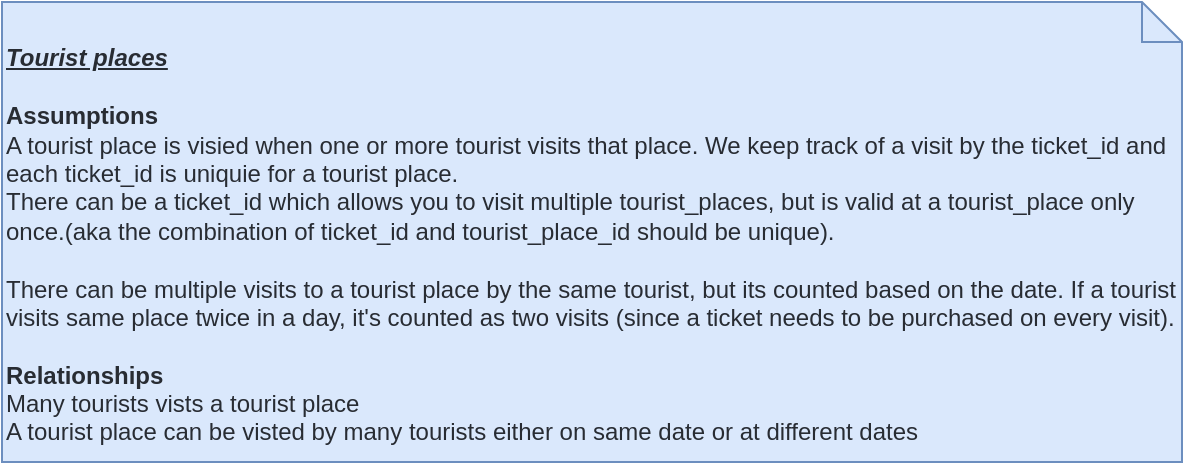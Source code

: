 <mxfile version="24.7.16">
  <diagram name="Page-1" id="jdNIPbbTw06zvPXnOV1P">
    <mxGraphModel dx="1030" dy="785" grid="1" gridSize="10" guides="1" tooltips="1" connect="1" arrows="1" fold="1" page="1" pageScale="1" pageWidth="850" pageHeight="1100" math="0" shadow="0">
      <root>
        <mxCell id="0" />
        <mxCell id="1" parent="0" />
        <mxCell id="Dn27e5XYjHigMy8MOaiu-1" value="&lt;span data-lucid-content=&quot;{&amp;quot;t&amp;quot;:&amp;quot;\nTourist places\n\nAssumptions\nA tourist place is visied when one or more tourist visits that place. We keep track of a visit by the ticket_id and each ticket_id is uniquie for a tourist place. \nThere can be a ticket_id which allows you to visit multiple tourist_places, but is valid at a tourist_place only once.(aka the combination of ticket_id and tourist_place_id should be unique).\n\nThere can be multiple visits to a tourist place by the same tourist, but its counted based on the date. If a tourist visits same place twice in a day, it&#39;s counted as two visits (since a ticket needs to be purchased on every visit).\n\nRelationships\nMany tourists vists a tourist place\nA tourist place can be visted by many tourists either on same date or at different dates&amp;quot;,&amp;quot;m&amp;quot;:[{&amp;quot;s&amp;quot;:0,&amp;quot;n&amp;quot;:&amp;quot;a&amp;quot;,&amp;quot;v&amp;quot;:&amp;quot;left&amp;quot;},{&amp;quot;s&amp;quot;:0,&amp;quot;n&amp;quot;:&amp;quot;b&amp;quot;,&amp;quot;v&amp;quot;:true,&amp;quot;e&amp;quot;:15},{&amp;quot;s&amp;quot;:0,&amp;quot;n&amp;quot;:&amp;quot;fc&amp;quot;,&amp;quot;v&amp;quot;:&amp;quot;Bold Oblique&amp;quot;,&amp;quot;e&amp;quot;:15},{&amp;quot;s&amp;quot;:0,&amp;quot;n&amp;quot;:&amp;quot;fid&amp;quot;,&amp;quot;v&amp;quot;:7,&amp;quot;e&amp;quot;:15},{&amp;quot;s&amp;quot;:0,&amp;quot;n&amp;quot;:&amp;quot;i&amp;quot;,&amp;quot;v&amp;quot;:true,&amp;quot;e&amp;quot;:15},{&amp;quot;s&amp;quot;:0,&amp;quot;n&amp;quot;:&amp;quot;u&amp;quot;,&amp;quot;v&amp;quot;:true,&amp;quot;e&amp;quot;:15},{&amp;quot;s&amp;quot;:0,&amp;quot;n&amp;quot;:&amp;quot;fsp&amp;quot;,&amp;quot;v&amp;quot;:&amp;quot;ss_presetShapeStyle4_textStyle&amp;quot;,&amp;quot;e&amp;quot;:758},{&amp;quot;s&amp;quot;:0,&amp;quot;n&amp;quot;:&amp;quot;fsp2&amp;quot;,&amp;quot;v&amp;quot;:&amp;quot;ss_presetShapeStyle4_textStyle&amp;quot;,&amp;quot;e&amp;quot;:758},{&amp;quot;s&amp;quot;:16,&amp;quot;n&amp;quot;:&amp;quot;a&amp;quot;,&amp;quot;v&amp;quot;:&amp;quot;left&amp;quot;},{&amp;quot;s&amp;quot;:17,&amp;quot;n&amp;quot;:&amp;quot;a&amp;quot;,&amp;quot;v&amp;quot;:&amp;quot;left&amp;quot;},{&amp;quot;s&amp;quot;:17,&amp;quot;n&amp;quot;:&amp;quot;b&amp;quot;,&amp;quot;v&amp;quot;:true,&amp;quot;e&amp;quot;:28},{&amp;quot;s&amp;quot;:17,&amp;quot;n&amp;quot;:&amp;quot;fc&amp;quot;,&amp;quot;v&amp;quot;:&amp;quot;Bold&amp;quot;,&amp;quot;e&amp;quot;:28},{&amp;quot;s&amp;quot;:17,&amp;quot;n&amp;quot;:&amp;quot;fid&amp;quot;,&amp;quot;v&amp;quot;:5,&amp;quot;e&amp;quot;:28},{&amp;quot;s&amp;quot;:29,&amp;quot;n&amp;quot;:&amp;quot;a&amp;quot;,&amp;quot;v&amp;quot;:&amp;quot;left&amp;quot;},{&amp;quot;s&amp;quot;:193,&amp;quot;n&amp;quot;:&amp;quot;a&amp;quot;,&amp;quot;v&amp;quot;:&amp;quot;left&amp;quot;},{&amp;quot;s&amp;quot;:385,&amp;quot;n&amp;quot;:&amp;quot;a&amp;quot;,&amp;quot;v&amp;quot;:&amp;quot;left&amp;quot;},{&amp;quot;s&amp;quot;:386,&amp;quot;n&amp;quot;:&amp;quot;a&amp;quot;,&amp;quot;v&amp;quot;:&amp;quot;left&amp;quot;},{&amp;quot;s&amp;quot;:619,&amp;quot;n&amp;quot;:&amp;quot;a&amp;quot;,&amp;quot;v&amp;quot;:&amp;quot;left&amp;quot;},{&amp;quot;s&amp;quot;:620,&amp;quot;n&amp;quot;:&amp;quot;a&amp;quot;,&amp;quot;v&amp;quot;:&amp;quot;left&amp;quot;},{&amp;quot;s&amp;quot;:620,&amp;quot;n&amp;quot;:&amp;quot;b&amp;quot;,&amp;quot;v&amp;quot;:true,&amp;quot;e&amp;quot;:634},{&amp;quot;s&amp;quot;:620,&amp;quot;n&amp;quot;:&amp;quot;fc&amp;quot;,&amp;quot;v&amp;quot;:&amp;quot;Bold&amp;quot;,&amp;quot;e&amp;quot;:634},{&amp;quot;s&amp;quot;:620,&amp;quot;n&amp;quot;:&amp;quot;fid&amp;quot;,&amp;quot;v&amp;quot;:5,&amp;quot;e&amp;quot;:634},{&amp;quot;s&amp;quot;:634,&amp;quot;n&amp;quot;:&amp;quot;a&amp;quot;,&amp;quot;v&amp;quot;:&amp;quot;left&amp;quot;},{&amp;quot;s&amp;quot;:670,&amp;quot;n&amp;quot;:&amp;quot;a&amp;quot;,&amp;quot;v&amp;quot;:&amp;quot;left&amp;quot;},{&amp;quot;s&amp;quot;:1,&amp;quot;n&amp;quot;:&amp;quot;a&amp;quot;,&amp;quot;v&amp;quot;:&amp;quot;left&amp;quot;}]}&quot; data-lucid-type=&quot;application/vnd.lucid.text&quot;&gt;&lt;span style=&quot;font-weight: bold; color: rgb(40, 44, 51); font-style: italic; text-decoration-line: underline;&quot;&gt;&lt;br&gt;&lt;/span&gt;&lt;span style=&quot;font-weight: bold; color: rgb(40, 44, 51); font-style: italic; text-decoration-line: underline;&quot;&gt;Tourist places&lt;/span&gt;&lt;span style=&quot;color:#282c33;&quot;&gt;&lt;br&gt;&lt;/span&gt;&lt;span style=&quot;color:#282c33;&quot;&gt;&lt;br&gt;&lt;/span&gt;&lt;span style=&quot;font-weight:bold;color:#282c33;&quot;&gt;Assumptions&lt;/span&gt;&lt;span style=&quot;color:#282c33;&quot;&gt;&lt;br&gt;&lt;/span&gt;&lt;span style=&quot;color:#282c33;&quot;&gt;A tourist place is visied when one or more tourist visits that place. We keep track of a visit by the ticket_id and each ticket_id is uniquie for a tourist place. &lt;br&gt;&lt;/span&gt;&lt;span style=&quot;color:#282c33;&quot;&gt;There can be a ticket_id which allows you to visit multiple tourist_places, but is valid at a tourist_place only once.(aka the combination of ticket_id and tourist_place_id should be unique).&lt;br&gt;&lt;/span&gt;&lt;span style=&quot;color:#282c33;&quot;&gt;&lt;br&gt;&lt;/span&gt;&lt;span style=&quot;color:#282c33;&quot;&gt;There can be multiple visits to a tourist place by the same tourist, but its counted based on the date. If a tourist visits same place twice in a day, it&#39;s counted as two visits (since a ticket needs to be purchased on every visit).&lt;br&gt;&lt;/span&gt;&lt;span style=&quot;color:#282c33;&quot;&gt;&lt;br&gt;&lt;/span&gt;&lt;span style=&quot;font-weight:bold;color:#282c33;&quot;&gt;Relationships&lt;br&gt;&lt;/span&gt;&lt;span style=&quot;color:#282c33;&quot;&gt;Many tourists vists a tourist place&lt;br&gt;&lt;/span&gt;&lt;span style=&quot;color:#282c33;&quot;&gt;A tourist place can be visted by many tourists either on same date or at different dates&lt;/span&gt;&lt;/span&gt;" style="shape=note;size=20;whiteSpace=wrap;html=1;align=left;verticalAlign=top;fillColor=#dae8fc;strokeColor=#6c8ebf;" vertex="1" parent="1">
          <mxGeometry x="130" y="40" width="590" height="230" as="geometry" />
        </mxCell>
      </root>
    </mxGraphModel>
  </diagram>
</mxfile>
